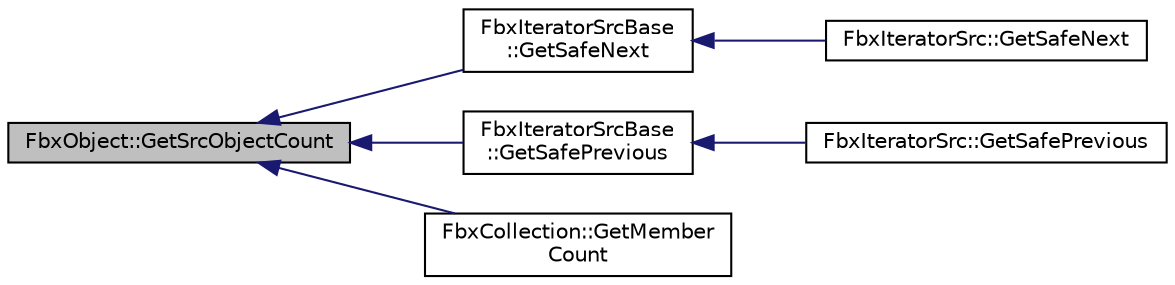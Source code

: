 digraph "FbxObject::GetSrcObjectCount"
{
  edge [fontname="Helvetica",fontsize="10",labelfontname="Helvetica",labelfontsize="10"];
  node [fontname="Helvetica",fontsize="10",shape=record];
  rankdir="LR";
  Node257 [label="FbxObject::GetSrcObjectCount",height=0.2,width=0.4,color="black", fillcolor="grey75", style="filled", fontcolor="black"];
  Node257 -> Node258 [dir="back",color="midnightblue",fontsize="10",style="solid",fontname="Helvetica"];
  Node258 [label="FbxIteratorSrcBase\l::GetSafeNext",height=0.2,width=0.4,color="black", fillcolor="white", style="filled",URL="$class_fbx_iterator_src_base.html#ad0bb49ec584418f0325bc4f05a21ed04"];
  Node258 -> Node259 [dir="back",color="midnightblue",fontsize="10",style="solid",fontname="Helvetica"];
  Node259 [label="FbxIteratorSrc::GetSafeNext",height=0.2,width=0.4,color="black", fillcolor="white", style="filled",URL="$class_fbx_iterator_src.html#a530db83b2a4c20190bcdc7b7a9af2811"];
  Node257 -> Node260 [dir="back",color="midnightblue",fontsize="10",style="solid",fontname="Helvetica"];
  Node260 [label="FbxIteratorSrcBase\l::GetSafePrevious",height=0.2,width=0.4,color="black", fillcolor="white", style="filled",URL="$class_fbx_iterator_src_base.html#a9ddd3ce318c6db15ec02ede17541f9ef"];
  Node260 -> Node261 [dir="back",color="midnightblue",fontsize="10",style="solid",fontname="Helvetica"];
  Node261 [label="FbxIteratorSrc::GetSafePrevious",height=0.2,width=0.4,color="black", fillcolor="white", style="filled",URL="$class_fbx_iterator_src.html#adc197165ab59e507a6aa84283c0a821b"];
  Node257 -> Node262 [dir="back",color="midnightblue",fontsize="10",style="solid",fontname="Helvetica"];
  Node262 [label="FbxCollection::GetMember\lCount",height=0.2,width=0.4,color="black", fillcolor="white", style="filled",URL="$class_fbx_collection.html#a3e22b8afd7b46dcc4988c2723dd75e02"];
}
